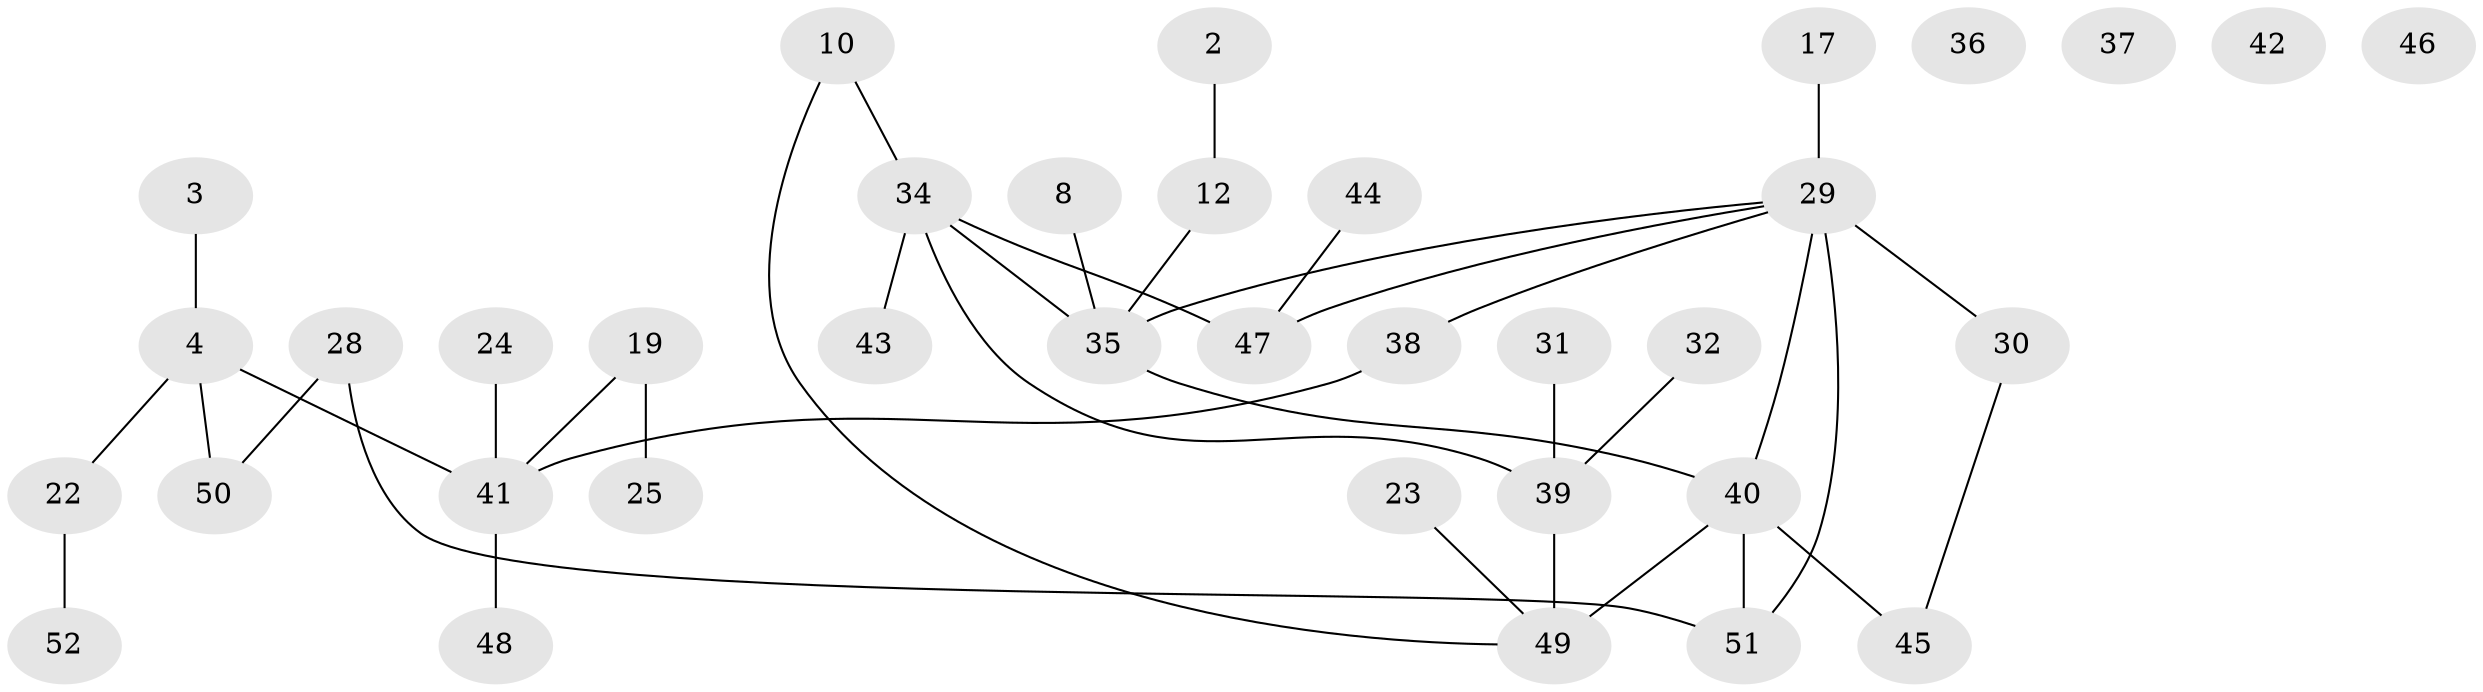 // original degree distribution, {3: 0.19230769230769232, 1: 0.2692307692307692, 5: 0.07692307692307693, 6: 0.019230769230769232, 2: 0.28846153846153844, 4: 0.07692307692307693, 0: 0.07692307692307693}
// Generated by graph-tools (version 1.1) at 2025/42/03/04/25 21:42:54]
// undirected, 36 vertices, 38 edges
graph export_dot {
graph [start="1"]
  node [color=gray90,style=filled];
  2;
  3;
  4;
  8;
  10;
  12;
  17;
  19;
  22;
  23;
  24;
  25;
  28 [super="+7"];
  29 [super="+5"];
  30;
  31;
  32;
  34 [super="+9"];
  35;
  36;
  37;
  38;
  39;
  40 [super="+11+26+16"];
  41 [super="+6+27+13"];
  42;
  43;
  44;
  45;
  46;
  47 [super="+18"];
  48;
  49 [super="+15+20"];
  50 [super="+33"];
  51 [super="+21"];
  52;
  2 -- 12;
  3 -- 4;
  4 -- 22;
  4 -- 41;
  4 -- 50 [weight=2];
  8 -- 35;
  10 -- 34;
  10 -- 49;
  12 -- 35;
  17 -- 29 [weight=2];
  19 -- 25;
  19 -- 41;
  22 -- 52;
  23 -- 49;
  24 -- 41;
  28 -- 50;
  28 -- 51;
  29 -- 30 [weight=2];
  29 -- 35;
  29 -- 38;
  29 -- 47;
  29 -- 51;
  29 -- 40;
  30 -- 45;
  31 -- 39;
  32 -- 39;
  34 -- 35;
  34 -- 39;
  34 -- 43;
  34 -- 47;
  35 -- 40;
  38 -- 41;
  39 -- 49 [weight=2];
  40 -- 45;
  40 -- 49;
  40 -- 51;
  41 -- 48;
  44 -- 47;
}
